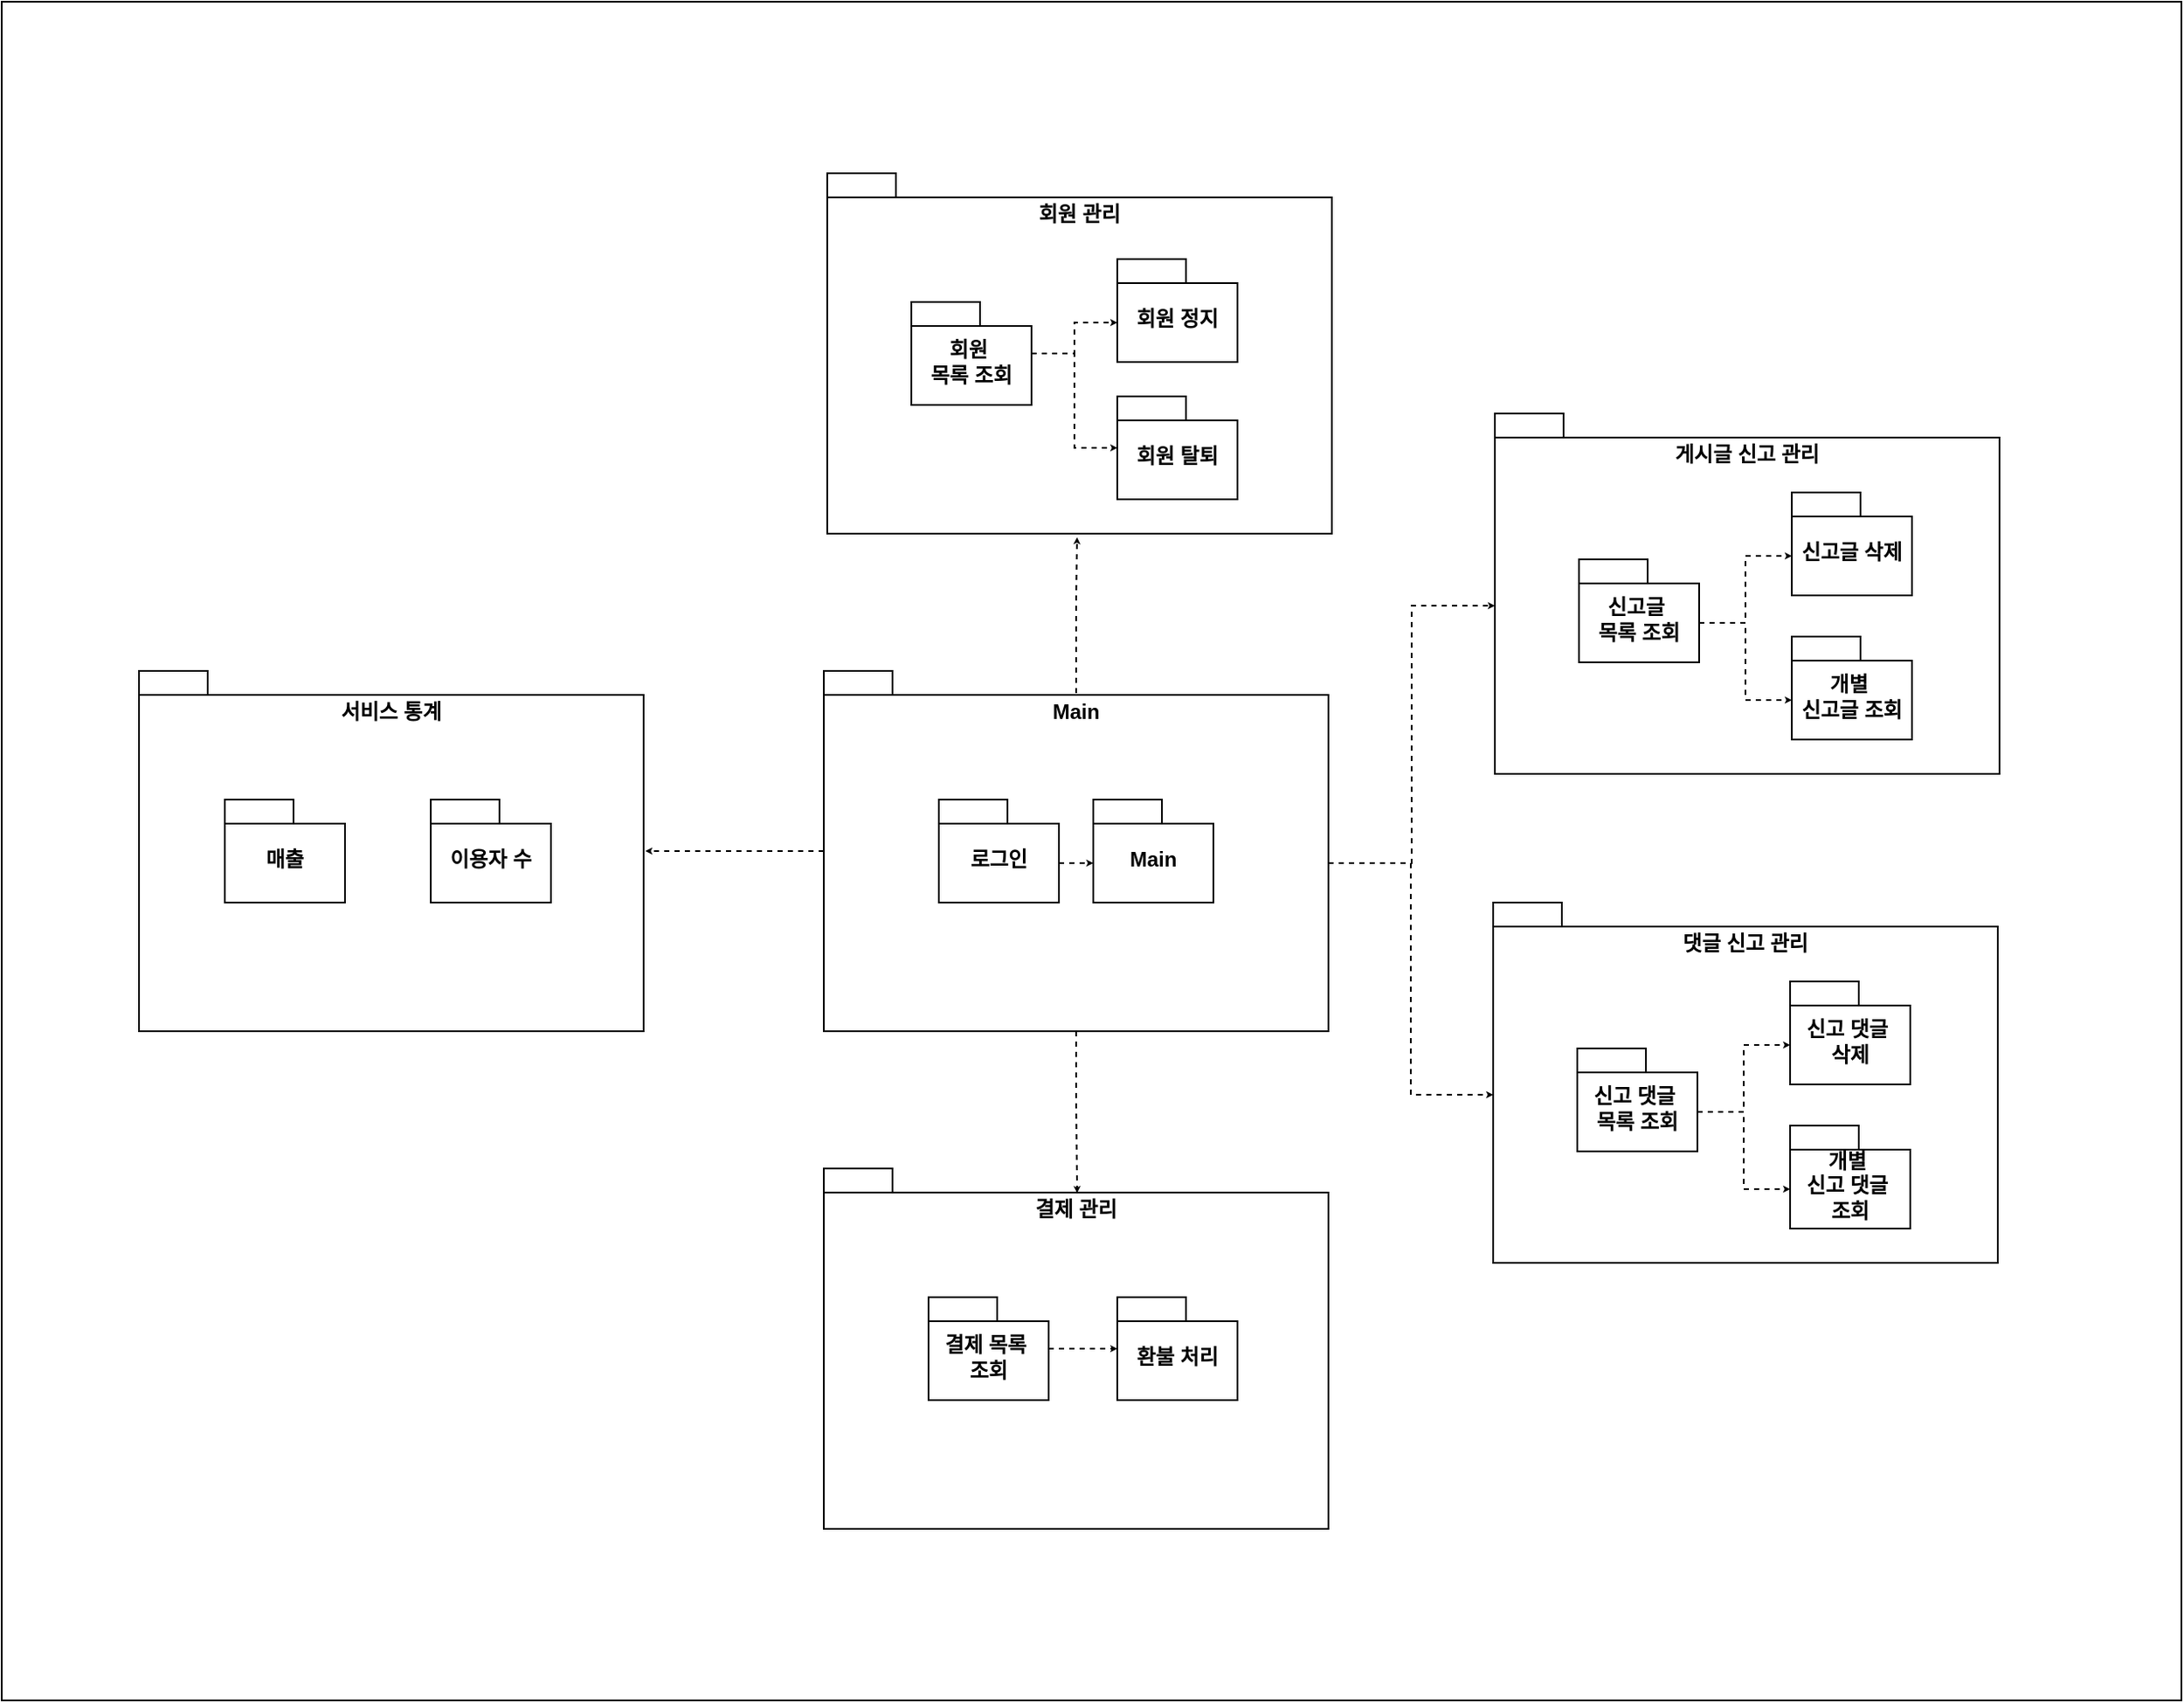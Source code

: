 <mxfile version="28.0.5">
  <diagram name="페이지-1" id="LSf1G-oPDong2yc2xEMc">
    <mxGraphModel dx="3505" dy="482" grid="1" gridSize="10" guides="1" tooltips="1" connect="1" arrows="1" fold="1" page="1" pageScale="1" pageWidth="827" pageHeight="1169" math="0" shadow="0">
      <root>
        <mxCell id="0" />
        <mxCell id="1" parent="0" />
        <mxCell id="G7H6iAO3qgnh4qPglECx-9" value="" style="rounded=0;whiteSpace=wrap;html=1;fillColor=light-dark(#FFFFFF,#FFFFFF);" parent="1" vertex="1">
          <mxGeometry x="-640" y="1220" width="1270" height="990" as="geometry" />
        </mxCell>
        <mxCell id="x-kcLSuFVJ4WcSOrK4Yc-6" value="게시글 신고 관리" style="shape=folder;fontStyle=1;spacingTop=10;tabWidth=40;tabHeight=14;tabPosition=left;html=1;whiteSpace=wrap;verticalAlign=top;strokeColor=light-dark(#000000,#000000);align=center;fontFamily=Helvetica;fontSize=12;fontColor=light-dark(#000000,#000000);fillColor=none;" parent="1" vertex="1">
          <mxGeometry x="230" y="1460" width="294" height="210" as="geometry" />
        </mxCell>
        <mxCell id="x-kcLSuFVJ4WcSOrK4Yc-7" value="신고글&amp;nbsp;&lt;div&gt;목록 조회&lt;/div&gt;" style="shape=folder;fontStyle=1;spacingTop=10;tabWidth=40;tabHeight=14;tabPosition=left;html=1;whiteSpace=wrap;verticalAlign=middle;fontSize=12;strokeColor=light-dark(#000000,#000000);align=center;fontFamily=Helvetica;fontColor=light-dark(#000000,#000000);fillColor=none;" parent="1" vertex="1">
          <mxGeometry x="279" y="1545" width="70" height="60" as="geometry" />
        </mxCell>
        <mxCell id="x-kcLSuFVJ4WcSOrK4Yc-8" value="신고글 삭제" style="shape=folder;fontStyle=1;spacingTop=10;tabWidth=40;tabHeight=14;tabPosition=left;html=1;whiteSpace=wrap;verticalAlign=middle;fontSize=12;strokeColor=light-dark(#000000,#000000);align=center;fontFamily=Helvetica;fontColor=light-dark(#000000,#000000);fillColor=none;" parent="1" vertex="1">
          <mxGeometry x="403" y="1506" width="70" height="60" as="geometry" />
        </mxCell>
        <mxCell id="x-kcLSuFVJ4WcSOrK4Yc-10" value="&lt;font style=&quot;color: light-dark(rgb(0, 0, 0), rgb(0, 0, 0));&quot;&gt;개별&amp;nbsp;&lt;/font&gt;&lt;div&gt;&lt;font style=&quot;color: light-dark(rgb(0, 0, 0), rgb(0, 0, 0));&quot;&gt;신고글&amp;nbsp;&lt;span style=&quot;background-color: transparent;&quot;&gt;조회&lt;/span&gt;&lt;/font&gt;&lt;/div&gt;" style="shape=folder;fontStyle=1;spacingTop=10;tabWidth=40;tabHeight=14;tabPosition=left;html=1;whiteSpace=wrap;verticalAlign=middle;fontSize=12;strokeColor=light-dark(#000000,#000000);align=center;fontFamily=Helvetica;fontColor=light-dark(#000000,#000000);fillColor=none;" parent="1" vertex="1">
          <mxGeometry x="403" y="1590" width="70" height="60" as="geometry" />
        </mxCell>
        <mxCell id="x-kcLSuFVJ4WcSOrK4Yc-12" style="edgeStyle=orthogonalEdgeStyle;rounded=0;orthogonalLoop=1;jettySize=auto;html=1;exitX=0;exitY=0;exitDx=70;exitDy=37;exitPerimeter=0;entryX=0;entryY=0;entryDx=0;entryDy=37;entryPerimeter=0;dashed=1;startSize=1;endSize=1;strokeColor=light-dark(#000000,#000000);" parent="1" source="x-kcLSuFVJ4WcSOrK4Yc-7" target="x-kcLSuFVJ4WcSOrK4Yc-8" edge="1">
          <mxGeometry relative="1" as="geometry" />
        </mxCell>
        <mxCell id="x-kcLSuFVJ4WcSOrK4Yc-13" style="edgeStyle=orthogonalEdgeStyle;rounded=0;orthogonalLoop=1;jettySize=auto;html=1;exitX=0;exitY=0;exitDx=70;exitDy=37;exitPerimeter=0;entryX=0;entryY=0;entryDx=0;entryDy=37;entryPerimeter=0;dashed=1;startSize=1;endSize=1;strokeColor=light-dark(#000000,#000000);" parent="1" source="x-kcLSuFVJ4WcSOrK4Yc-7" target="x-kcLSuFVJ4WcSOrK4Yc-10" edge="1">
          <mxGeometry relative="1" as="geometry">
            <mxPoint x="281.31" y="1571.24" as="sourcePoint" />
            <mxPoint x="281.52" y="1597.52" as="targetPoint" />
          </mxGeometry>
        </mxCell>
        <mxCell id="G7H6iAO3qgnh4qPglECx-6" style="edgeStyle=orthogonalEdgeStyle;rounded=0;orthogonalLoop=1;jettySize=auto;html=1;exitX=0.5;exitY=1;exitDx=0;exitDy=0;exitPerimeter=0;entryX=0.502;entryY=0.068;entryDx=0;entryDy=0;entryPerimeter=0;dashed=1;strokeColor=light-dark(#000000,#000000);align=center;verticalAlign=middle;fontFamily=Helvetica;fontSize=11;fontColor=default;labelBackgroundColor=default;startSize=1;endArrow=classic;endSize=1;" parent="1" source="x-kcLSuFVJ4WcSOrK4Yc-26" target="x-kcLSuFVJ4WcSOrK4Yc-36" edge="1">
          <mxGeometry relative="1" as="geometry" />
        </mxCell>
        <mxCell id="x-kcLSuFVJ4WcSOrK4Yc-26" value="Main" style="shape=folder;fontStyle=1;spacingTop=10;tabWidth=40;tabHeight=14;tabPosition=left;html=1;whiteSpace=wrap;verticalAlign=top;strokeColor=light-dark(#000000,#000000);align=center;fontFamily=Helvetica;fontSize=12;fontColor=light-dark(#000000,#000000);fillColor=none;" parent="1" vertex="1">
          <mxGeometry x="-161" y="1610" width="294" height="210" as="geometry" />
        </mxCell>
        <mxCell id="x-kcLSuFVJ4WcSOrK4Yc-27" value="로그인" style="shape=folder;fontStyle=1;spacingTop=10;tabWidth=40;tabHeight=14;tabPosition=left;html=1;whiteSpace=wrap;verticalAlign=middle;fontSize=12;strokeColor=light-dark(#000000,#000000);align=center;fontFamily=Helvetica;fontColor=light-dark(#000000,#000000);fillColor=none;" parent="1" vertex="1">
          <mxGeometry x="-94" y="1685" width="70" height="60" as="geometry" />
        </mxCell>
        <mxCell id="x-kcLSuFVJ4WcSOrK4Yc-28" value="Main" style="shape=folder;fontStyle=1;spacingTop=10;tabWidth=40;tabHeight=14;tabPosition=left;html=1;whiteSpace=wrap;verticalAlign=middle;fontSize=12;strokeColor=light-dark(#000000,#000000);align=center;fontFamily=Helvetica;fontColor=light-dark(#000000,#000000);fillColor=none;" parent="1" vertex="1">
          <mxGeometry x="-4" y="1685" width="70" height="60" as="geometry" />
        </mxCell>
        <mxCell id="x-kcLSuFVJ4WcSOrK4Yc-29" style="edgeStyle=orthogonalEdgeStyle;rounded=0;orthogonalLoop=1;jettySize=auto;html=1;exitX=0;exitY=0;exitDx=70;exitDy=37;exitPerimeter=0;entryX=0;entryY=0;entryDx=0;entryDy=37;entryPerimeter=0;dashed=1;startSize=1;endSize=1;strokeColor=light-dark(#000000,#000000);" parent="1" source="x-kcLSuFVJ4WcSOrK4Yc-27" target="x-kcLSuFVJ4WcSOrK4Yc-28" edge="1">
          <mxGeometry relative="1" as="geometry" />
        </mxCell>
        <mxCell id="x-kcLSuFVJ4WcSOrK4Yc-34" value="회원 관리" style="shape=folder;fontStyle=1;spacingTop=10;tabWidth=40;tabHeight=14;tabPosition=left;html=1;whiteSpace=wrap;verticalAlign=top;strokeColor=light-dark(#000000,#000000);fillColor=none;fontColor=light-dark(#000000,#000000);" parent="1" vertex="1">
          <mxGeometry x="-159" y="1320" width="294" height="210" as="geometry" />
        </mxCell>
        <mxCell id="Hua-cuR9yvsWDP6GjIzE-2" style="edgeStyle=orthogonalEdgeStyle;shape=connector;rounded=0;orthogonalLoop=1;jettySize=auto;html=1;dashed=1;strokeColor=light-dark(#000000,#000000);align=center;verticalAlign=middle;fontFamily=Helvetica;fontSize=11;fontColor=default;labelBackgroundColor=default;startSize=1;endArrow=classic;endSize=1;" edge="1" parent="1" source="x-kcLSuFVJ4WcSOrK4Yc-35" target="x-kcLSuFVJ4WcSOrK4Yc-45">
          <mxGeometry relative="1" as="geometry" />
        </mxCell>
        <mxCell id="x-kcLSuFVJ4WcSOrK4Yc-35" value="회원&amp;nbsp;&lt;div&gt;목록 조회&lt;/div&gt;" style="shape=folder;fontStyle=1;spacingTop=10;tabWidth=40;tabHeight=14;tabPosition=left;html=1;whiteSpace=wrap;verticalAlign=middle;fontSize=12;strokeColor=light-dark(#000000,#000000);align=center;fontFamily=Helvetica;fontColor=light-dark(#000000,#000000);fillColor=none;" parent="1" vertex="1">
          <mxGeometry x="-110" y="1395" width="70" height="60" as="geometry" />
        </mxCell>
        <mxCell id="x-kcLSuFVJ4WcSOrK4Yc-36" value="결제 관리" style="shape=folder;fontStyle=1;spacingTop=10;tabWidth=40;tabHeight=14;tabPosition=left;html=1;whiteSpace=wrap;verticalAlign=top;strokeColor=light-dark(#000000,#000000);align=center;fontFamily=Helvetica;fontSize=12;fontColor=light-dark(#000000,#000000);fillColor=none;" parent="1" vertex="1">
          <mxGeometry x="-161" y="1900" width="294" height="210" as="geometry" />
        </mxCell>
        <mxCell id="Hua-cuR9yvsWDP6GjIzE-5" style="edgeStyle=orthogonalEdgeStyle;shape=connector;rounded=0;orthogonalLoop=1;jettySize=auto;html=1;dashed=1;strokeColor=light-dark(#000000,#000000);align=center;verticalAlign=middle;fontFamily=Helvetica;fontSize=11;fontColor=default;labelBackgroundColor=default;startSize=1;endArrow=classic;endSize=1;" edge="1" parent="1" source="x-kcLSuFVJ4WcSOrK4Yc-37" target="Hua-cuR9yvsWDP6GjIzE-3">
          <mxGeometry relative="1" as="geometry" />
        </mxCell>
        <mxCell id="x-kcLSuFVJ4WcSOrK4Yc-37" value="결제 목록&amp;nbsp;&lt;div&gt;조회&lt;/div&gt;" style="shape=folder;fontStyle=1;spacingTop=10;tabWidth=40;tabHeight=14;tabPosition=left;html=1;whiteSpace=wrap;verticalAlign=middle;fontSize=12;strokeColor=light-dark(#000000,#000000);align=center;fontFamily=Helvetica;fontColor=light-dark(#000000,#000000);fillColor=none;" parent="1" vertex="1">
          <mxGeometry x="-100" y="1975" width="70" height="60" as="geometry" />
        </mxCell>
        <mxCell id="x-kcLSuFVJ4WcSOrK4Yc-38" value="서비스 통계" style="shape=folder;fontStyle=1;spacingTop=10;tabWidth=40;tabHeight=14;tabPosition=left;html=1;whiteSpace=wrap;verticalAlign=top;strokeColor=light-dark(#000000,#000000);align=center;fontFamily=Helvetica;fontSize=12;fontColor=light-dark(#000000,#000000);fillColor=none;" parent="1" vertex="1">
          <mxGeometry x="-560" y="1610" width="294" height="210" as="geometry" />
        </mxCell>
        <mxCell id="x-kcLSuFVJ4WcSOrK4Yc-39" value="매출" style="shape=folder;fontStyle=1;spacingTop=10;tabWidth=40;tabHeight=14;tabPosition=left;html=1;whiteSpace=wrap;verticalAlign=middle;fontSize=12;strokeColor=light-dark(#000000,#000000);align=center;fontFamily=Helvetica;fontColor=light-dark(#000000,#000000);fillColor=none;" parent="1" vertex="1">
          <mxGeometry x="-510" y="1685" width="70" height="60" as="geometry" />
        </mxCell>
        <mxCell id="x-kcLSuFVJ4WcSOrK4Yc-40" value="이용자 수" style="shape=folder;fontStyle=1;spacingTop=10;tabWidth=40;tabHeight=14;tabPosition=left;html=1;whiteSpace=wrap;verticalAlign=middle;fontSize=12;strokeColor=light-dark(#000000,#000000);align=center;fontFamily=Helvetica;fontColor=light-dark(#000000,#000000);fillColor=none;" parent="1" vertex="1">
          <mxGeometry x="-390" y="1685" width="70" height="60" as="geometry" />
        </mxCell>
        <mxCell id="x-kcLSuFVJ4WcSOrK4Yc-44" value="회원 정지" style="shape=folder;fontStyle=1;spacingTop=10;tabWidth=40;tabHeight=14;tabPosition=left;html=1;whiteSpace=wrap;verticalAlign=middle;fontSize=12;strokeColor=light-dark(#000000,#000000);align=center;fontFamily=Helvetica;fontColor=light-dark(#000000,#000000);fillColor=none;" parent="1" vertex="1">
          <mxGeometry x="10" y="1370" width="70" height="60" as="geometry" />
        </mxCell>
        <mxCell id="x-kcLSuFVJ4WcSOrK4Yc-45" value="회원 탈퇴" style="shape=folder;fontStyle=1;spacingTop=10;tabWidth=40;tabHeight=14;tabPosition=left;html=1;whiteSpace=wrap;verticalAlign=middle;fontSize=12;strokeColor=light-dark(#000000,#000000);align=center;fontFamily=Helvetica;fontColor=light-dark(#000000,#000000);fillColor=none;" parent="1" vertex="1">
          <mxGeometry x="10" y="1450" width="70" height="60" as="geometry" />
        </mxCell>
        <mxCell id="x-kcLSuFVJ4WcSOrK4Yc-46" value="댓글 신고 관리" style="shape=folder;fontStyle=1;spacingTop=10;tabWidth=40;tabHeight=14;tabPosition=left;html=1;whiteSpace=wrap;verticalAlign=top;strokeColor=light-dark(#000000,#000000);align=center;fontFamily=Helvetica;fontSize=12;fontColor=light-dark(#000000,#000000);fillColor=none;" parent="1" vertex="1">
          <mxGeometry x="229" y="1745" width="294" height="210" as="geometry" />
        </mxCell>
        <mxCell id="x-kcLSuFVJ4WcSOrK4Yc-47" value="신고 댓글&amp;nbsp;&lt;div&gt;목록 조회&lt;/div&gt;" style="shape=folder;fontStyle=1;spacingTop=10;tabWidth=40;tabHeight=14;tabPosition=left;html=1;whiteSpace=wrap;verticalAlign=middle;fontSize=12;strokeColor=light-dark(#000000,#000000);align=center;fontFamily=Helvetica;fontColor=light-dark(#000000,#000000);fillColor=none;" parent="1" vertex="1">
          <mxGeometry x="278" y="1830" width="70" height="60" as="geometry" />
        </mxCell>
        <mxCell id="x-kcLSuFVJ4WcSOrK4Yc-48" value="신고 댓글&amp;nbsp;&lt;div&gt;삭제&lt;/div&gt;" style="shape=folder;fontStyle=1;spacingTop=10;tabWidth=40;tabHeight=14;tabPosition=left;html=1;whiteSpace=wrap;verticalAlign=middle;fontSize=12;strokeColor=light-dark(#000000,#000000);align=center;fontFamily=Helvetica;fontColor=light-dark(#000000,#000000);fillColor=none;" parent="1" vertex="1">
          <mxGeometry x="402" y="1791" width="70" height="60" as="geometry" />
        </mxCell>
        <mxCell id="x-kcLSuFVJ4WcSOrK4Yc-49" value="개별&amp;nbsp;&lt;div&gt;신고 댓글&amp;nbsp;&lt;/div&gt;&lt;div&gt;&lt;span style=&quot;background-color: transparent;&quot;&gt;조회&lt;/span&gt;&lt;/div&gt;" style="shape=folder;fontStyle=1;spacingTop=10;tabWidth=40;tabHeight=14;tabPosition=left;html=1;whiteSpace=wrap;verticalAlign=middle;fontSize=12;strokeColor=light-dark(#000000,#000000);align=center;fontFamily=Helvetica;fontColor=light-dark(#000000,#000000);fillColor=none;" parent="1" vertex="1">
          <mxGeometry x="402" y="1875" width="70" height="60" as="geometry" />
        </mxCell>
        <mxCell id="x-kcLSuFVJ4WcSOrK4Yc-50" style="edgeStyle=orthogonalEdgeStyle;rounded=0;orthogonalLoop=1;jettySize=auto;html=1;exitX=0;exitY=0;exitDx=70;exitDy=37;exitPerimeter=0;entryX=0;entryY=0;entryDx=0;entryDy=37;entryPerimeter=0;dashed=1;startSize=1;endSize=1;strokeColor=light-dark(#000000,#000000);" parent="1" source="x-kcLSuFVJ4WcSOrK4Yc-47" target="x-kcLSuFVJ4WcSOrK4Yc-48" edge="1">
          <mxGeometry relative="1" as="geometry" />
        </mxCell>
        <mxCell id="x-kcLSuFVJ4WcSOrK4Yc-51" style="edgeStyle=orthogonalEdgeStyle;rounded=0;orthogonalLoop=1;jettySize=auto;html=1;exitX=0;exitY=0;exitDx=70;exitDy=37;exitPerimeter=0;entryX=0;entryY=0;entryDx=0;entryDy=37;entryPerimeter=0;dashed=1;startSize=1;endSize=1;strokeColor=light-dark(#000000,#000000);" parent="1" source="x-kcLSuFVJ4WcSOrK4Yc-47" target="x-kcLSuFVJ4WcSOrK4Yc-49" edge="1">
          <mxGeometry relative="1" as="geometry">
            <mxPoint x="280.31" y="1856.24" as="sourcePoint" />
            <mxPoint x="280.52" y="1882.52" as="targetPoint" />
          </mxGeometry>
        </mxCell>
        <mxCell id="G7H6iAO3qgnh4qPglECx-2" style="edgeStyle=orthogonalEdgeStyle;rounded=0;orthogonalLoop=1;jettySize=auto;html=1;dashed=1;strokeColor=light-dark(#000000,#000000);align=center;verticalAlign=middle;fontFamily=Helvetica;fontSize=11;fontColor=default;labelBackgroundColor=default;startSize=1;endArrow=classic;endSize=1;exitX=0.5;exitY=0.062;exitDx=0;exitDy=0;exitPerimeter=0;entryX=0.495;entryY=1.01;entryDx=0;entryDy=0;entryPerimeter=0;" parent="1" source="x-kcLSuFVJ4WcSOrK4Yc-26" target="x-kcLSuFVJ4WcSOrK4Yc-34" edge="1">
          <mxGeometry relative="1" as="geometry">
            <mxPoint x="-13.984" y="1613" as="sourcePoint" />
            <mxPoint x="-15" y="1531" as="targetPoint" />
          </mxGeometry>
        </mxCell>
        <mxCell id="G7H6iAO3qgnh4qPglECx-3" style="edgeStyle=orthogonalEdgeStyle;rounded=0;orthogonalLoop=1;jettySize=auto;html=1;dashed=1;strokeColor=light-dark(#000000,#000000);align=center;verticalAlign=middle;fontFamily=Helvetica;fontSize=11;fontColor=default;labelBackgroundColor=default;startSize=1;endArrow=classic;endSize=1;" parent="1" source="x-kcLSuFVJ4WcSOrK4Yc-26" edge="1">
          <mxGeometry relative="1" as="geometry">
            <mxPoint x="-265" y="1715" as="targetPoint" />
          </mxGeometry>
        </mxCell>
        <mxCell id="G7H6iAO3qgnh4qPglECx-4" style="edgeStyle=orthogonalEdgeStyle;rounded=0;orthogonalLoop=1;jettySize=auto;html=1;exitX=0;exitY=0;exitDx=294;exitDy=112;exitPerimeter=0;entryX=0;entryY=0;entryDx=0;entryDy=112;entryPerimeter=0;dashed=1;strokeColor=light-dark(#000000,#000000);align=center;verticalAlign=middle;fontFamily=Helvetica;fontSize=11;fontColor=default;labelBackgroundColor=default;startSize=1;endArrow=classic;endSize=1;" parent="1" source="x-kcLSuFVJ4WcSOrK4Yc-26" target="x-kcLSuFVJ4WcSOrK4Yc-6" edge="1">
          <mxGeometry relative="1" as="geometry" />
        </mxCell>
        <mxCell id="G7H6iAO3qgnh4qPglECx-5" style="edgeStyle=orthogonalEdgeStyle;rounded=0;orthogonalLoop=1;jettySize=auto;html=1;entryX=0;entryY=0;entryDx=0;entryDy=112;entryPerimeter=0;dashed=1;strokeColor=light-dark(#000000,#000000);align=center;verticalAlign=middle;fontFamily=Helvetica;fontSize=11;fontColor=default;labelBackgroundColor=default;startSize=1;endArrow=classic;endSize=1;" parent="1" source="x-kcLSuFVJ4WcSOrK4Yc-26" target="x-kcLSuFVJ4WcSOrK4Yc-46" edge="1">
          <mxGeometry relative="1" as="geometry">
            <Array as="points">
              <mxPoint x="181" y="1722" />
              <mxPoint x="181" y="1857" />
            </Array>
          </mxGeometry>
        </mxCell>
        <mxCell id="Hua-cuR9yvsWDP6GjIzE-1" style="edgeStyle=orthogonalEdgeStyle;shape=connector;rounded=0;orthogonalLoop=1;jettySize=auto;html=1;entryX=0;entryY=0;entryDx=0;entryDy=37;entryPerimeter=0;dashed=1;strokeColor=light-dark(#000000,#000000);align=center;verticalAlign=middle;fontFamily=Helvetica;fontSize=11;fontColor=default;labelBackgroundColor=default;startSize=1;endArrow=classic;endSize=1;" edge="1" parent="1" source="x-kcLSuFVJ4WcSOrK4Yc-35" target="x-kcLSuFVJ4WcSOrK4Yc-44">
          <mxGeometry relative="1" as="geometry" />
        </mxCell>
        <mxCell id="Hua-cuR9yvsWDP6GjIzE-3" value="환불 처리" style="shape=folder;fontStyle=1;spacingTop=10;tabWidth=40;tabHeight=14;tabPosition=left;html=1;whiteSpace=wrap;verticalAlign=middle;fontSize=12;strokeColor=light-dark(#000000,#000000);align=center;fontFamily=Helvetica;fontColor=light-dark(#000000,#000000);fillColor=none;" vertex="1" parent="1">
          <mxGeometry x="10" y="1975" width="70" height="60" as="geometry" />
        </mxCell>
      </root>
    </mxGraphModel>
  </diagram>
</mxfile>
